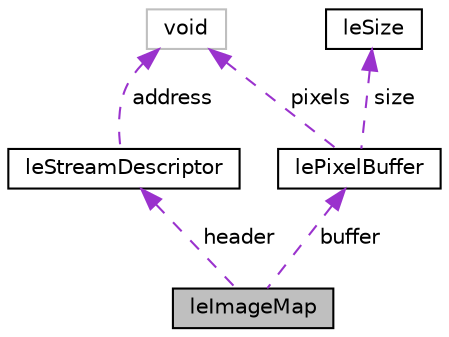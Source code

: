 digraph "leImageMap"
{
 // LATEX_PDF_SIZE
  edge [fontname="Helvetica",fontsize="10",labelfontname="Helvetica",labelfontsize="10"];
  node [fontname="Helvetica",fontsize="10",shape=record];
  Node1 [label="leImageMap",height=0.2,width=0.4,color="black", fillcolor="grey75", style="filled", fontcolor="black",tooltip=" "];
  Node2 -> Node1 [dir="back",color="darkorchid3",fontsize="10",style="dashed",label=" buffer" ,fontname="Helvetica"];
  Node2 [label="lePixelBuffer",height=0.2,width=0.4,color="black", fillcolor="white", style="filled",URL="$structle_pixel_buffer.html",tooltip=" "];
  Node3 -> Node2 [dir="back",color="darkorchid3",fontsize="10",style="dashed",label=" pixels" ,fontname="Helvetica"];
  Node3 [label="void",height=0.2,width=0.4,color="grey75", fillcolor="white", style="filled",tooltip=" "];
  Node4 -> Node2 [dir="back",color="darkorchid3",fontsize="10",style="dashed",label=" size" ,fontname="Helvetica"];
  Node4 [label="leSize",height=0.2,width=0.4,color="black", fillcolor="white", style="filled",URL="$structle_size.html",tooltip=" "];
  Node5 -> Node1 [dir="back",color="darkorchid3",fontsize="10",style="dashed",label=" header" ,fontname="Helvetica"];
  Node5 [label="leStreamDescriptor",height=0.2,width=0.4,color="black", fillcolor="white", style="filled",URL="$structle_stream_descriptor.html",tooltip=" "];
  Node3 -> Node5 [dir="back",color="darkorchid3",fontsize="10",style="dashed",label=" address" ,fontname="Helvetica"];
}
